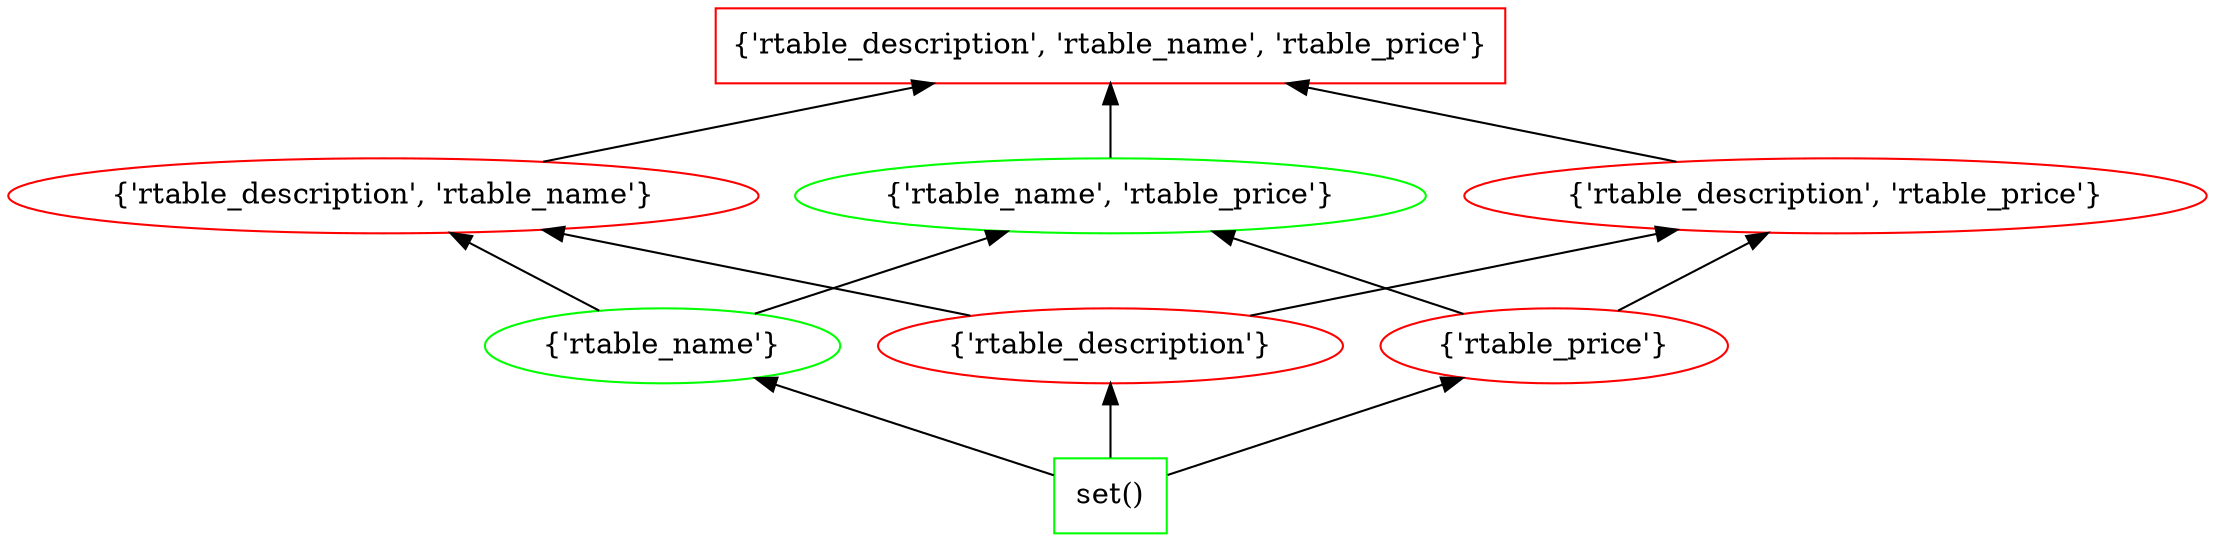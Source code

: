 digraph G {
splines="line"
rankdir=BT
"{'rtable_description', 'rtable_name', 'rtable_price'}" [shape=box];
"set()" [shape=box];
"set()" [color=green];
"set()" -> "{'rtable_name'}";
"set()" -> "{'rtable_description'}";
"set()" -> "{'rtable_price'}";
"{'rtable_name'}" [color=green];
"{'rtable_name'}" -> "{'rtable_description', 'rtable_name'}";
"{'rtable_name'}" -> "{'rtable_name', 'rtable_price'}";
"{'rtable_description'}" [color=red];
"{'rtable_description'}" -> "{'rtable_description', 'rtable_name'}";
"{'rtable_description'}" -> "{'rtable_description', 'rtable_price'}";
"{'rtable_price'}" [color=red];
"{'rtable_price'}" -> "{'rtable_name', 'rtable_price'}";
"{'rtable_price'}" -> "{'rtable_description', 'rtable_price'}";
"{'rtable_description', 'rtable_name'}" [color=red];
"{'rtable_description', 'rtable_name'}" -> "{'rtable_description', 'rtable_name', 'rtable_price'}";
"{'rtable_name', 'rtable_price'}" [color=green];
"{'rtable_name', 'rtable_price'}" -> "{'rtable_description', 'rtable_name', 'rtable_price'}";
"{'rtable_description', 'rtable_price'}" [color=red];
"{'rtable_description', 'rtable_price'}" -> "{'rtable_description', 'rtable_name', 'rtable_price'}";
"{'rtable_description', 'rtable_name', 'rtable_price'}" [color=red];
}